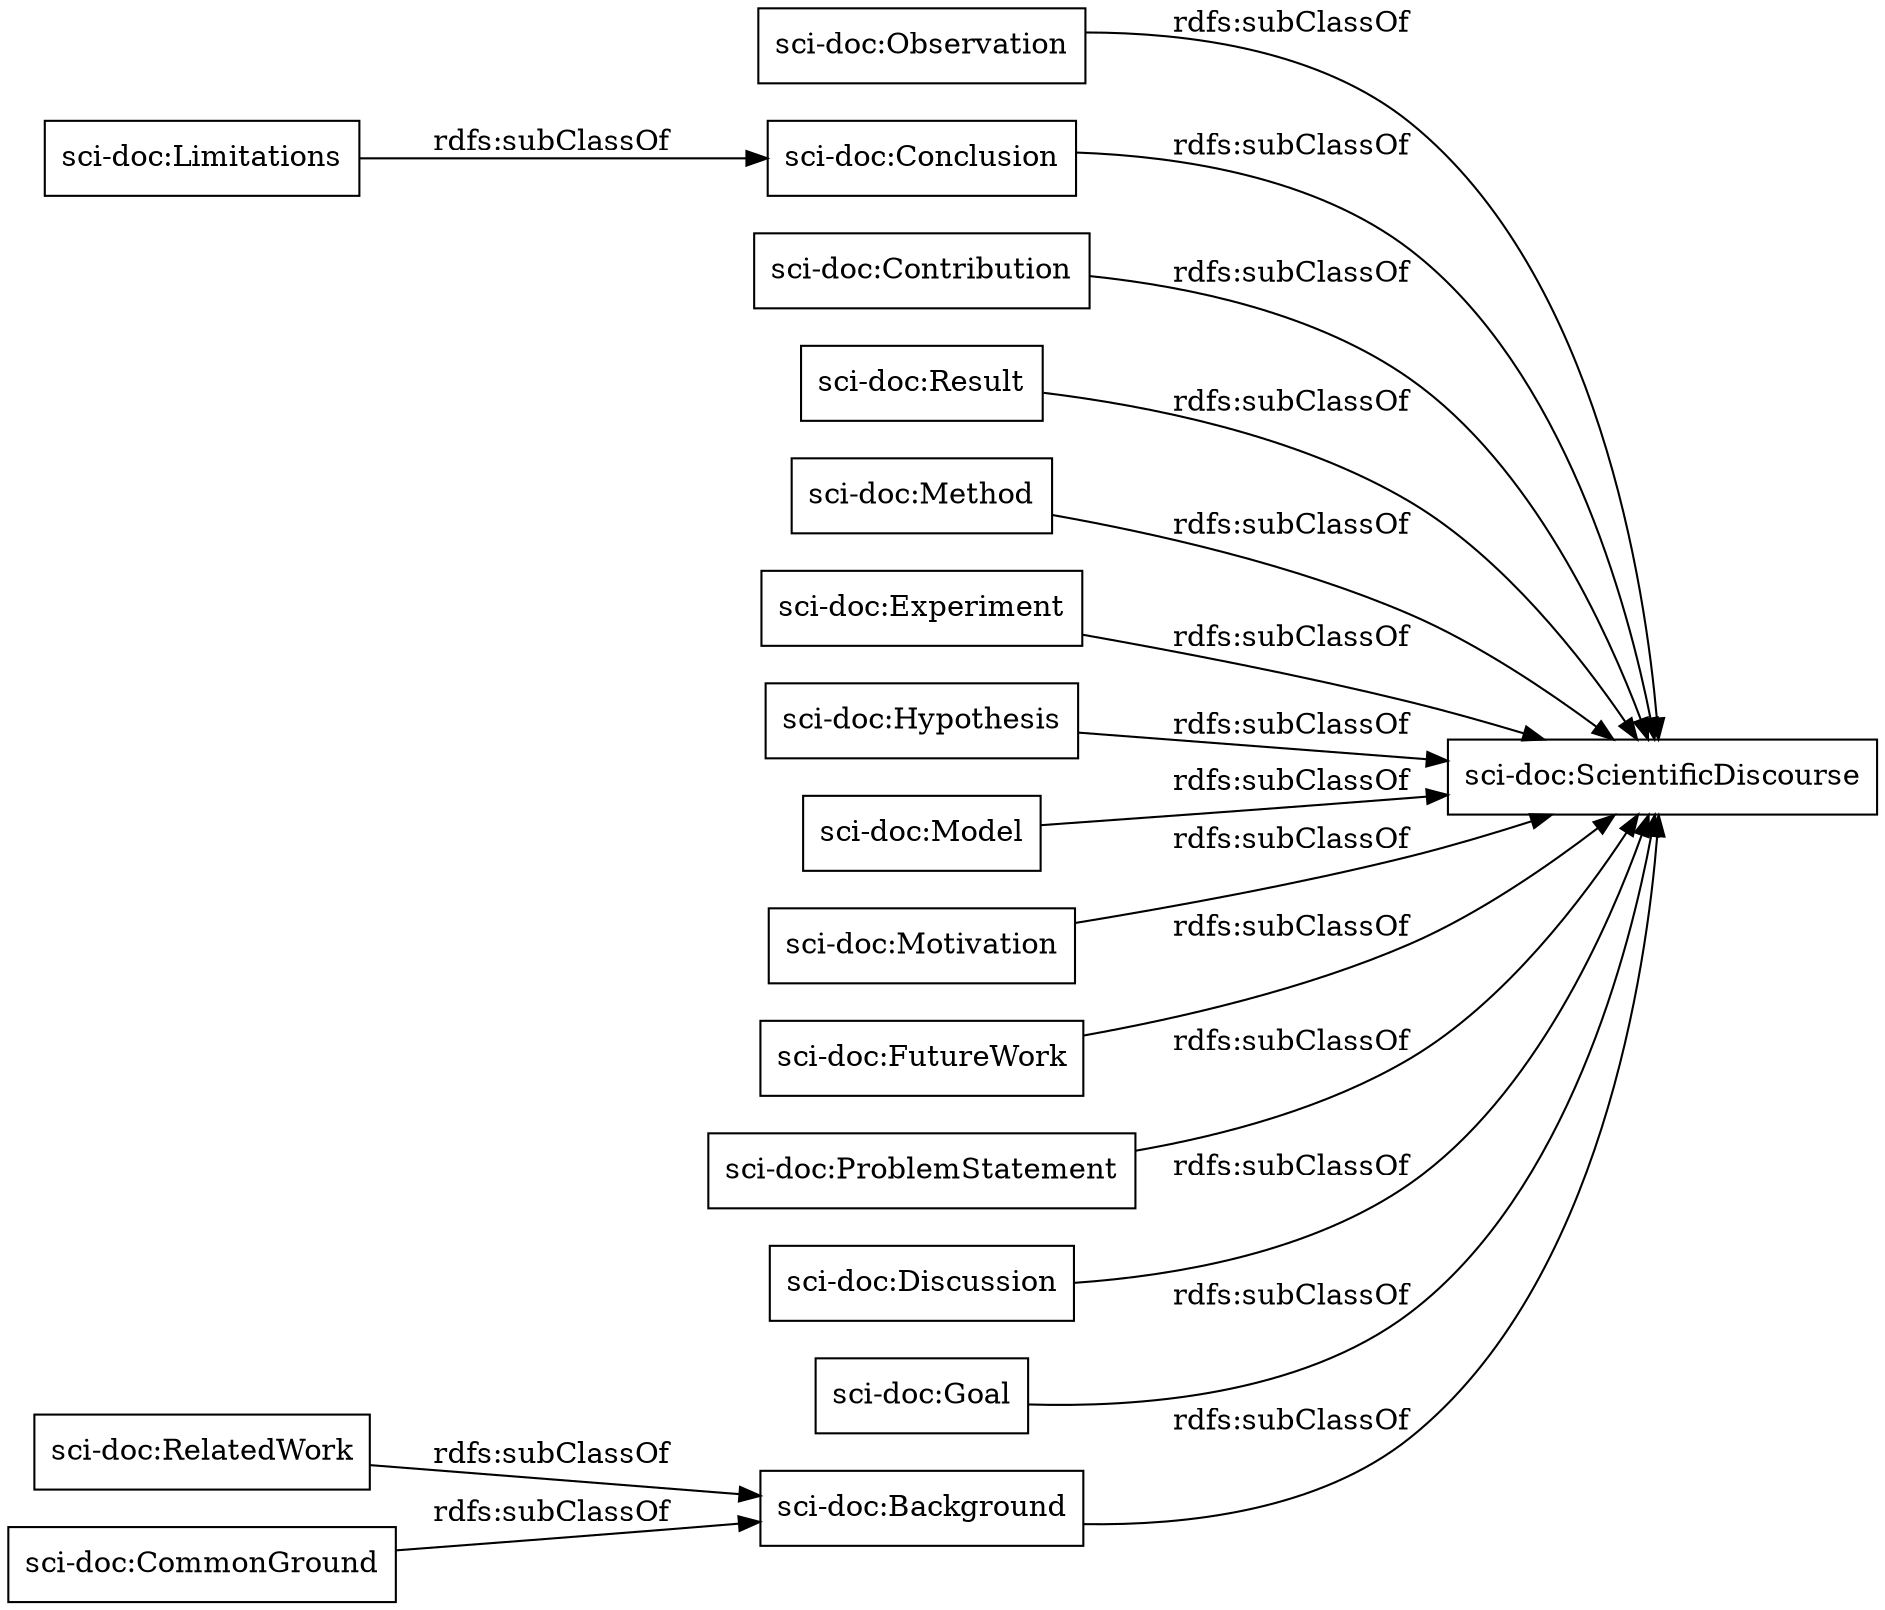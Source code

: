 digraph ar2dtool_diagram { 
rankdir=LR;
size="1000"
node [shape = rectangle, color="black"]; "sci-doc:Background" "sci-doc:Observation" "sci-doc:ScientificDiscourse" "sci-doc:Conclusion" "sci-doc:Contribution" "sci-doc:Result" "sci-doc:Method" "sci-doc:Experiment" "sci-doc:Hypothesis" "sci-doc:Limitations" "sci-doc:Model" "sci-doc:Motivation" "sci-doc:RelatedWork" "sci-doc:FutureWork" "sci-doc:ProblemStatement" "sci-doc:CommonGround" "sci-doc:Discussion" "sci-doc:Goal" ; /*classes style*/
	"sci-doc:Hypothesis" -> "sci-doc:ScientificDiscourse" [ label = "rdfs:subClassOf" ];
	"sci-doc:Motivation" -> "sci-doc:ScientificDiscourse" [ label = "rdfs:subClassOf" ];
	"sci-doc:Contribution" -> "sci-doc:ScientificDiscourse" [ label = "rdfs:subClassOf" ];
	"sci-doc:Observation" -> "sci-doc:ScientificDiscourse" [ label = "rdfs:subClassOf" ];
	"sci-doc:Model" -> "sci-doc:ScientificDiscourse" [ label = "rdfs:subClassOf" ];
	"sci-doc:Result" -> "sci-doc:ScientificDiscourse" [ label = "rdfs:subClassOf" ];
	"sci-doc:CommonGround" -> "sci-doc:Background" [ label = "rdfs:subClassOf" ];
	"sci-doc:Limitations" -> "sci-doc:Conclusion" [ label = "rdfs:subClassOf" ];
	"sci-doc:Background" -> "sci-doc:ScientificDiscourse" [ label = "rdfs:subClassOf" ];
	"sci-doc:Conclusion" -> "sci-doc:ScientificDiscourse" [ label = "rdfs:subClassOf" ];
	"sci-doc:Method" -> "sci-doc:ScientificDiscourse" [ label = "rdfs:subClassOf" ];
	"sci-doc:RelatedWork" -> "sci-doc:Background" [ label = "rdfs:subClassOf" ];
	"sci-doc:ProblemStatement" -> "sci-doc:ScientificDiscourse" [ label = "rdfs:subClassOf" ];
	"sci-doc:Discussion" -> "sci-doc:ScientificDiscourse" [ label = "rdfs:subClassOf" ];
	"sci-doc:FutureWork" -> "sci-doc:ScientificDiscourse" [ label = "rdfs:subClassOf" ];
	"sci-doc:Experiment" -> "sci-doc:ScientificDiscourse" [ label = "rdfs:subClassOf" ];
	"sci-doc:Goal" -> "sci-doc:ScientificDiscourse" [ label = "rdfs:subClassOf" ];

}
